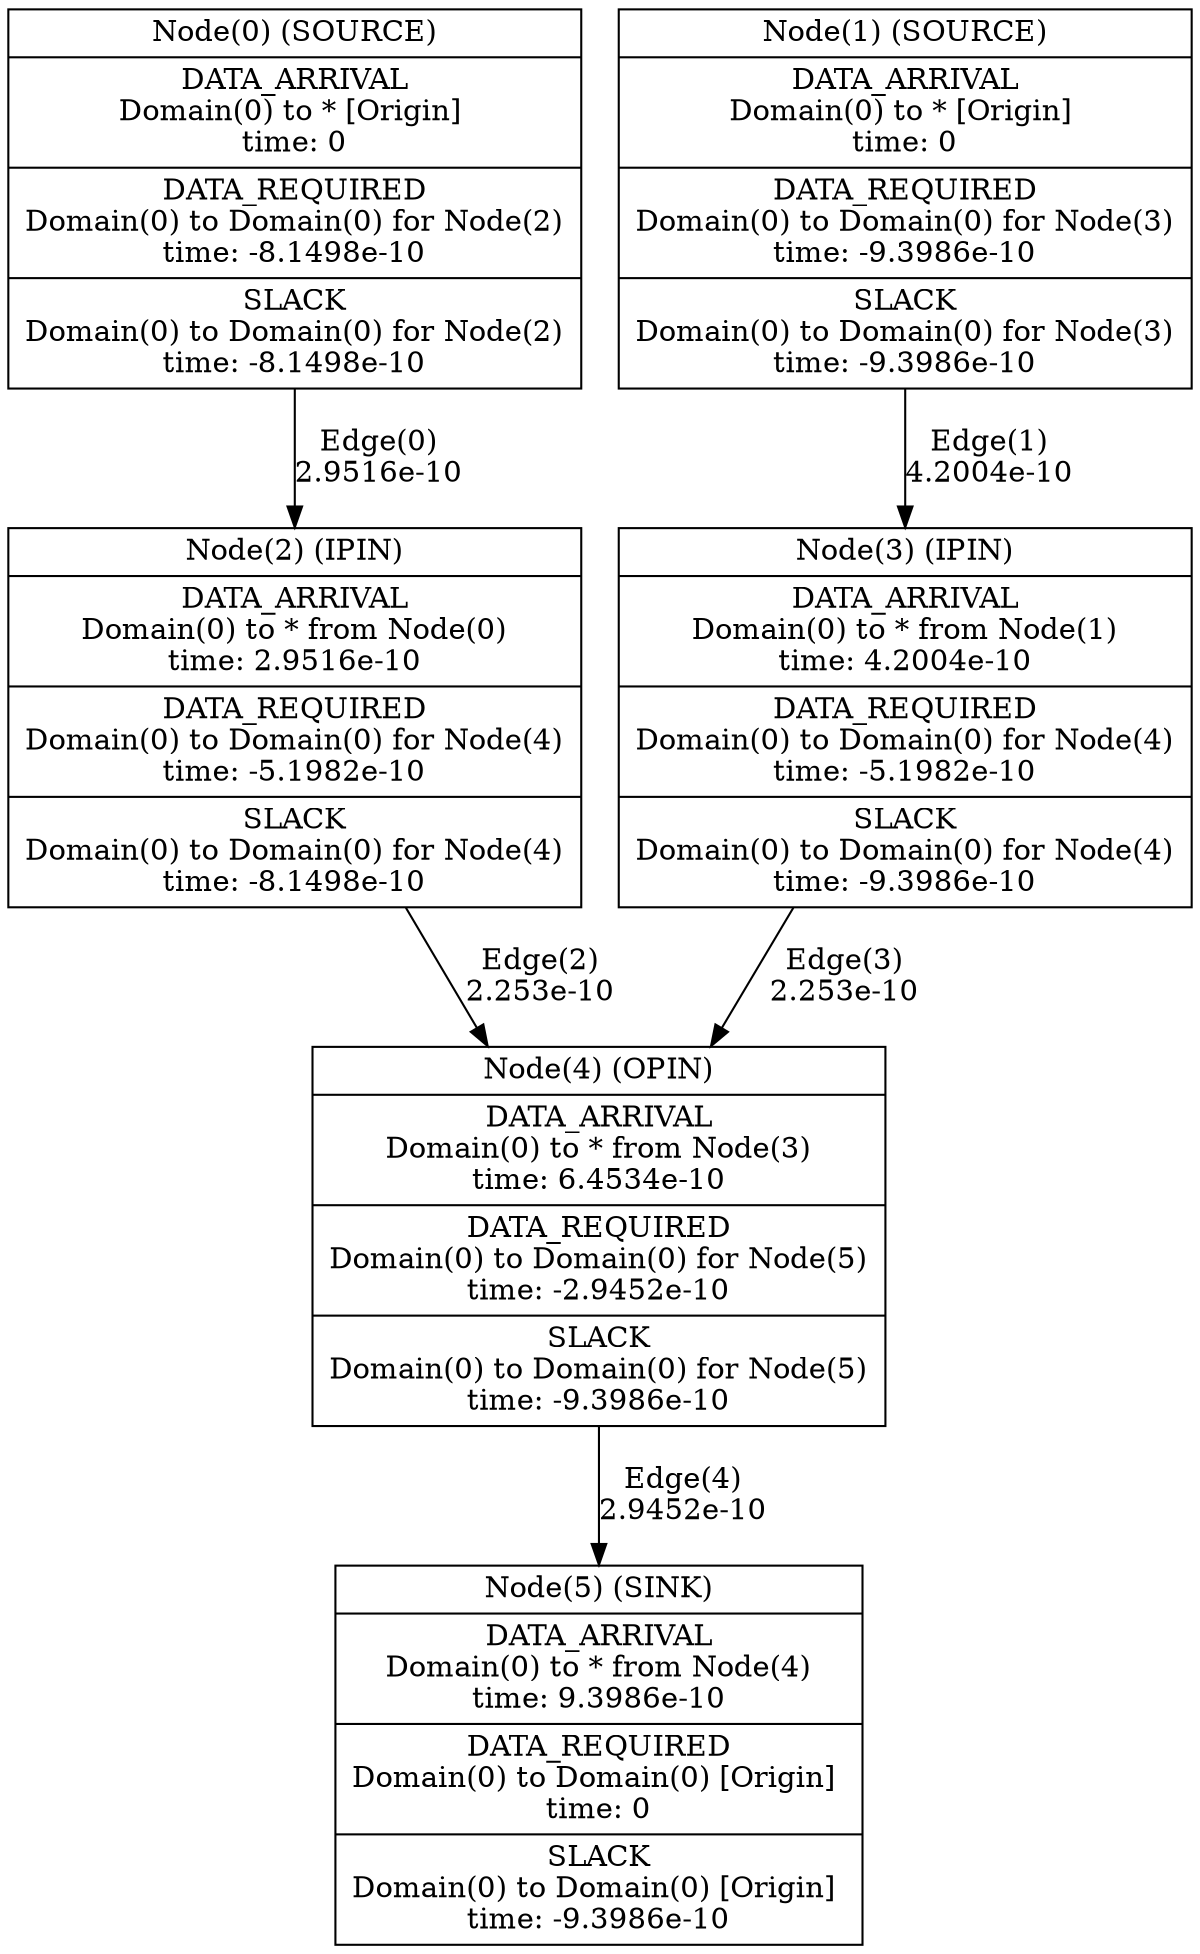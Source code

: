 digraph G {
	node[shape=record]
	node0[label="{Node(0) (SOURCE) | {DATA_ARRIVAL\nDomain(0) to * [Origin] \ntime: 0} | {DATA_REQUIRED\nDomain(0) to Domain(0) for Node(2)\ntime: -8.1498e-10} | {SLACK\nDomain(0) to Domain(0) for Node(2)\ntime: -8.1498e-10}}"]
	node1[label="{Node(1) (SOURCE) | {DATA_ARRIVAL\nDomain(0) to * [Origin] \ntime: 0} | {DATA_REQUIRED\nDomain(0) to Domain(0) for Node(3)\ntime: -9.3986e-10} | {SLACK\nDomain(0) to Domain(0) for Node(3)\ntime: -9.3986e-10}}"]
	node2[label="{Node(2) (IPIN) | {DATA_ARRIVAL\nDomain(0) to * from Node(0)\ntime: 2.9516e-10} | {DATA_REQUIRED\nDomain(0) to Domain(0) for Node(4)\ntime: -5.1982e-10} | {SLACK\nDomain(0) to Domain(0) for Node(4)\ntime: -8.1498e-10}}"]
	node3[label="{Node(3) (IPIN) | {DATA_ARRIVAL\nDomain(0) to * from Node(1)\ntime: 4.2004e-10} | {DATA_REQUIRED\nDomain(0) to Domain(0) for Node(4)\ntime: -5.1982e-10} | {SLACK\nDomain(0) to Domain(0) for Node(4)\ntime: -9.3986e-10}}"]
	node4[label="{Node(4) (OPIN) | {DATA_ARRIVAL\nDomain(0) to * from Node(3)\ntime: 6.4534e-10} | {DATA_REQUIRED\nDomain(0) to Domain(0) for Node(5)\ntime: -2.9452e-10} | {SLACK\nDomain(0) to Domain(0) for Node(5)\ntime: -9.3986e-10}}"]
	node5[label="{Node(5) (SINK) | {DATA_ARRIVAL\nDomain(0) to * from Node(4)\ntime: 9.3986e-10} | {DATA_REQUIRED\nDomain(0) to Domain(0) [Origin] \ntime: 0} | {SLACK\nDomain(0) to Domain(0) [Origin] \ntime: -9.3986e-10}}"]
	{rank = same; node0; node1; }
	{rank = same; node2; node3; }
	{rank = same; node4; }
	{rank = same; node5; }
	node0 -> node2 [ label="Edge(0)\n2.9516e-10"];
	node1 -> node3 [ label="Edge(1)\n4.2004e-10"];
	node2 -> node4 [ label="Edge(2)\n2.253e-10"];
	node3 -> node4 [ label="Edge(3)\n2.253e-10"];
	node4 -> node5 [ label="Edge(4)\n2.9452e-10"];
}
